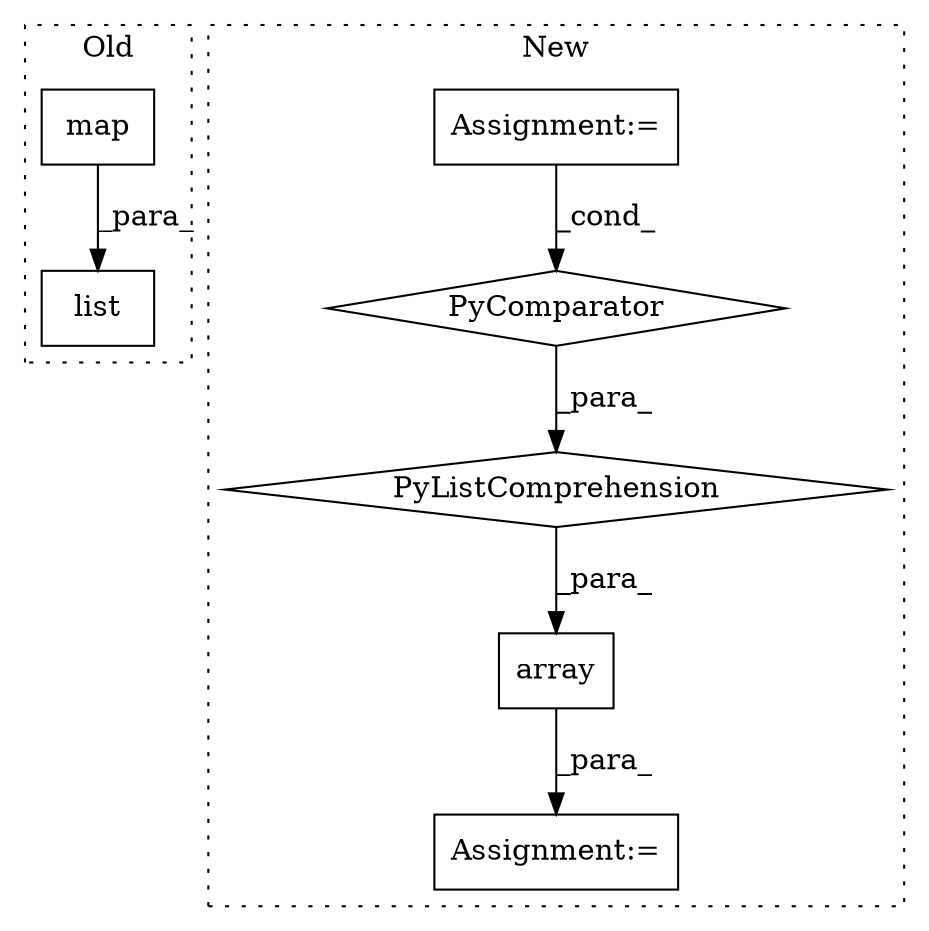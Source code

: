 digraph G {
subgraph cluster0 {
1 [label="map" a="32" s="11673,11692" l="4,1" shape="box"];
7 [label="list" a="32" s="11668,11693" l="5,1" shape="box"];
label = "Old";
style="dotted";
}
subgraph cluster1 {
2 [label="array" a="32" s="12055,12163" l="17,-5" shape="box"];
3 [label="Assignment:=" a="7" s="12136" l="19" shape="box"];
4 [label="PyListComprehension" a="109" s="12072" l="91" shape="diamond"];
5 [label="PyComparator" a="113" s="12136" l="19" shape="diamond"];
6 [label="Assignment:=" a="7" s="12204" l="1" shape="box"];
label = "New";
style="dotted";
}
1 -> 7 [label="_para_"];
2 -> 6 [label="_para_"];
3 -> 5 [label="_cond_"];
4 -> 2 [label="_para_"];
5 -> 4 [label="_para_"];
}